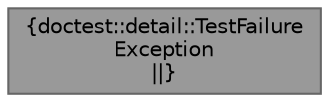 digraph "doctest::detail::TestFailureException"
{
 // LATEX_PDF_SIZE
  bgcolor="transparent";
  edge [fontname=Helvetica,fontsize=10,labelfontname=Helvetica,labelfontsize=10];
  node [fontname=Helvetica,fontsize=10,shape=box,height=0.2,width=0.4];
  Node1 [label="{doctest::detail::TestFailure\lException\n||}",height=0.2,width=0.4,color="gray40", fillcolor="grey60", style="filled", fontcolor="black",tooltip=" "];
}
